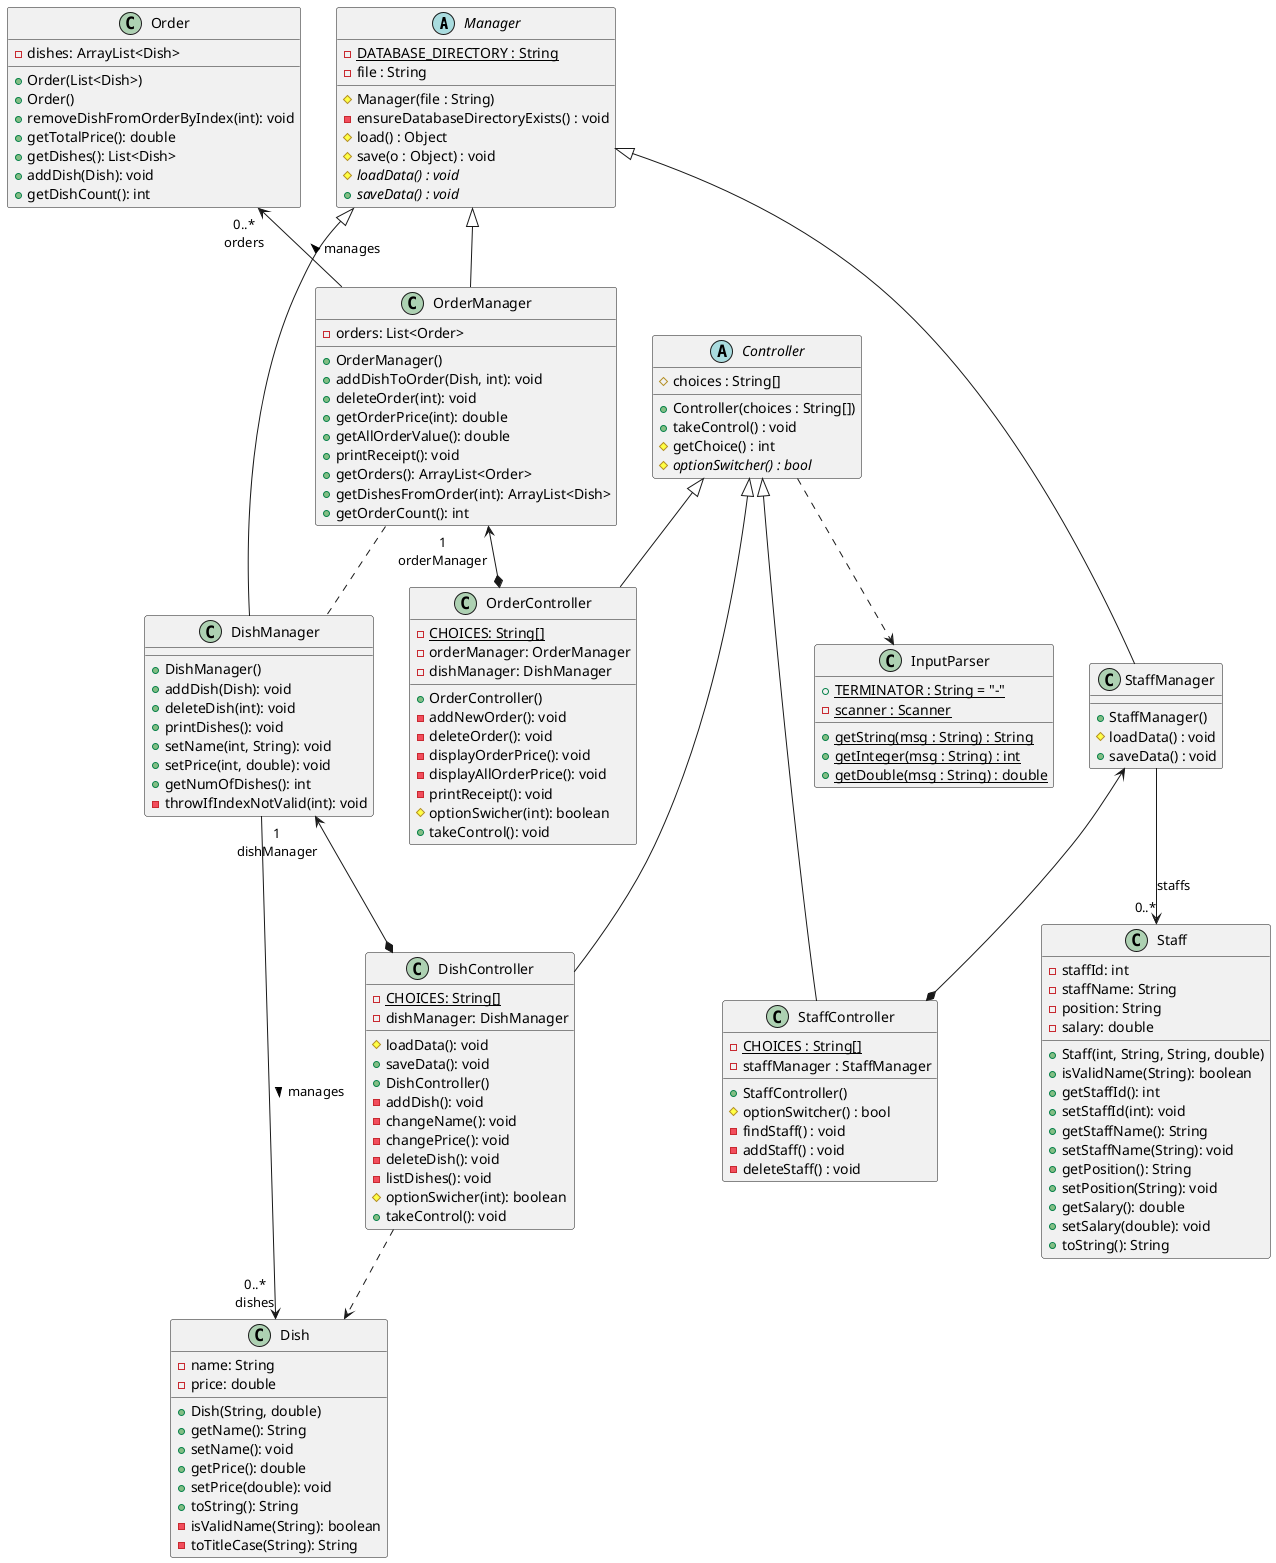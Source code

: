 @startuml
abstract class Manager {
-{static}DATABASE_DIRECTORY : String
-file : String
#Manager(file : String)
-ensureDatabaseDirectoryExists() : void
#load() : Object
#save(o : Object) : void
#{abstract}loadData() : void
+{abstract}saveData() : void
}

class StaffManager {
+StaffManager()
#loadData() : void
+saveData() : void
}

abstract class Controller {
#choices : String[]
+Controller(choices : String[])
+takeControl() : void
#getChoice() : int
#{abstract}optionSwitcher() : bool
}

class StaffController {
-{static}CHOICES : String[]
-staffManager : StaffManager
+StaffController()
#optionSwitcher() : bool
-findStaff() : void
-addStaff() : void
-deleteStaff() : void
}

class Staff {
    -staffId: int
    -staffName: String
    -position: String
    -salary: double
    +Staff(int, String, String, double)
    +isValidName(String): boolean
    +getStaffId(): int
    +setStaffId(int): void
    +getStaffName(): String
    +setStaffName(String): void
    +getPosition(): String
    +setPosition(String): void
    +getSalary(): double
    +setSalary(double): void
    +toString(): String
}

class InputParser {
+{static}TERMINATOR : String = "-"
-{static}scanner : Scanner
+{static}getString(msg : String) : String
+{static}getInteger(msg : String) : int
+{static}getDouble(msg : String) : double
}

class Dish {
    -name: String
    -price: double
    +Dish(String, double)
    +getName(): String
    +setName(): void
    +getPrice(): double
    +setPrice(double): void
    +toString(): String
    -isValidName(String): boolean
    -toTitleCase(String): String
}

class DishManager {
    +DishManager()
    +addDish(Dish): void
    +deleteDish(int): void
    +printDishes(): void
    +setName(int, String): void
    +setPrice(int, double): void
    +getNumOfDishes(): int
    -throwIfIndexNotValid(int): void
}

class DishController {
    -{static}CHOICES: String[]
    -dishManager: DishManager
    #loadData(): void
    +saveData(): void
    +DishController()
    -addDish(): void
    -changeName(): void
    -changePrice(): void
    -deleteDish(): void
    -listDishes(): void
    #optionSwicher(int): boolean
    +takeControl(): void
}

class Order {
    -dishes: ArrayList<Dish>
    +Order(List<Dish>)
    +Order()
    +removeDishFromOrderByIndex(int): void
    +getTotalPrice(): double
    +getDishes(): List<Dish>
    +addDish(Dish): void
    +getDishCount(): int
}

class OrderManager {
    -orders: List<Order>
    +OrderManager()
    +addDishToOrder(Dish, int): void
    +deleteOrder(int): void
    +getOrderPrice(int): double
    +getAllOrderValue(): double
    +printReceipt(): void
    +getOrders(): ArrayList<Order>
    +getDishesFromOrder(int): ArrayList<Dish>
    +getOrderCount(): int
}

class OrderController {
    -{static}CHOICES: String[]
    -orderManager: OrderManager
    -dishManager: DishManager
    +OrderController()
    -addNewOrder(): void
    -deleteOrder(): void
    -displayOrderPrice(): void
    -displayAllOrderPrice(): void
    -printReceipt(): void
    #optionSwicher(int): boolean
    +takeControl(): void
}

'Staff relations
Manager <|--- StaffManager
StaffManager <--* StaffController
Controller <|--- StaffController
Controller ..> InputParser
StaffManager --> "0..*" Staff : staffs

'Dish relations
Manager <|-- DishManager
Controller <|-- DishController
Dish "0..*\ndishes" <-- DishManager: manages <
DishManager "1\ndishManager" <--* DishController
DishController .-> Dish

'Order relations
Manager <|-- OrderManager
Controller <|-- OrderController
Order "0..*\norders" <-- OrderManager: manages <
OrderManager "1\norderManager" <--* OrderController
OrderManager .. DishManager

@enduml